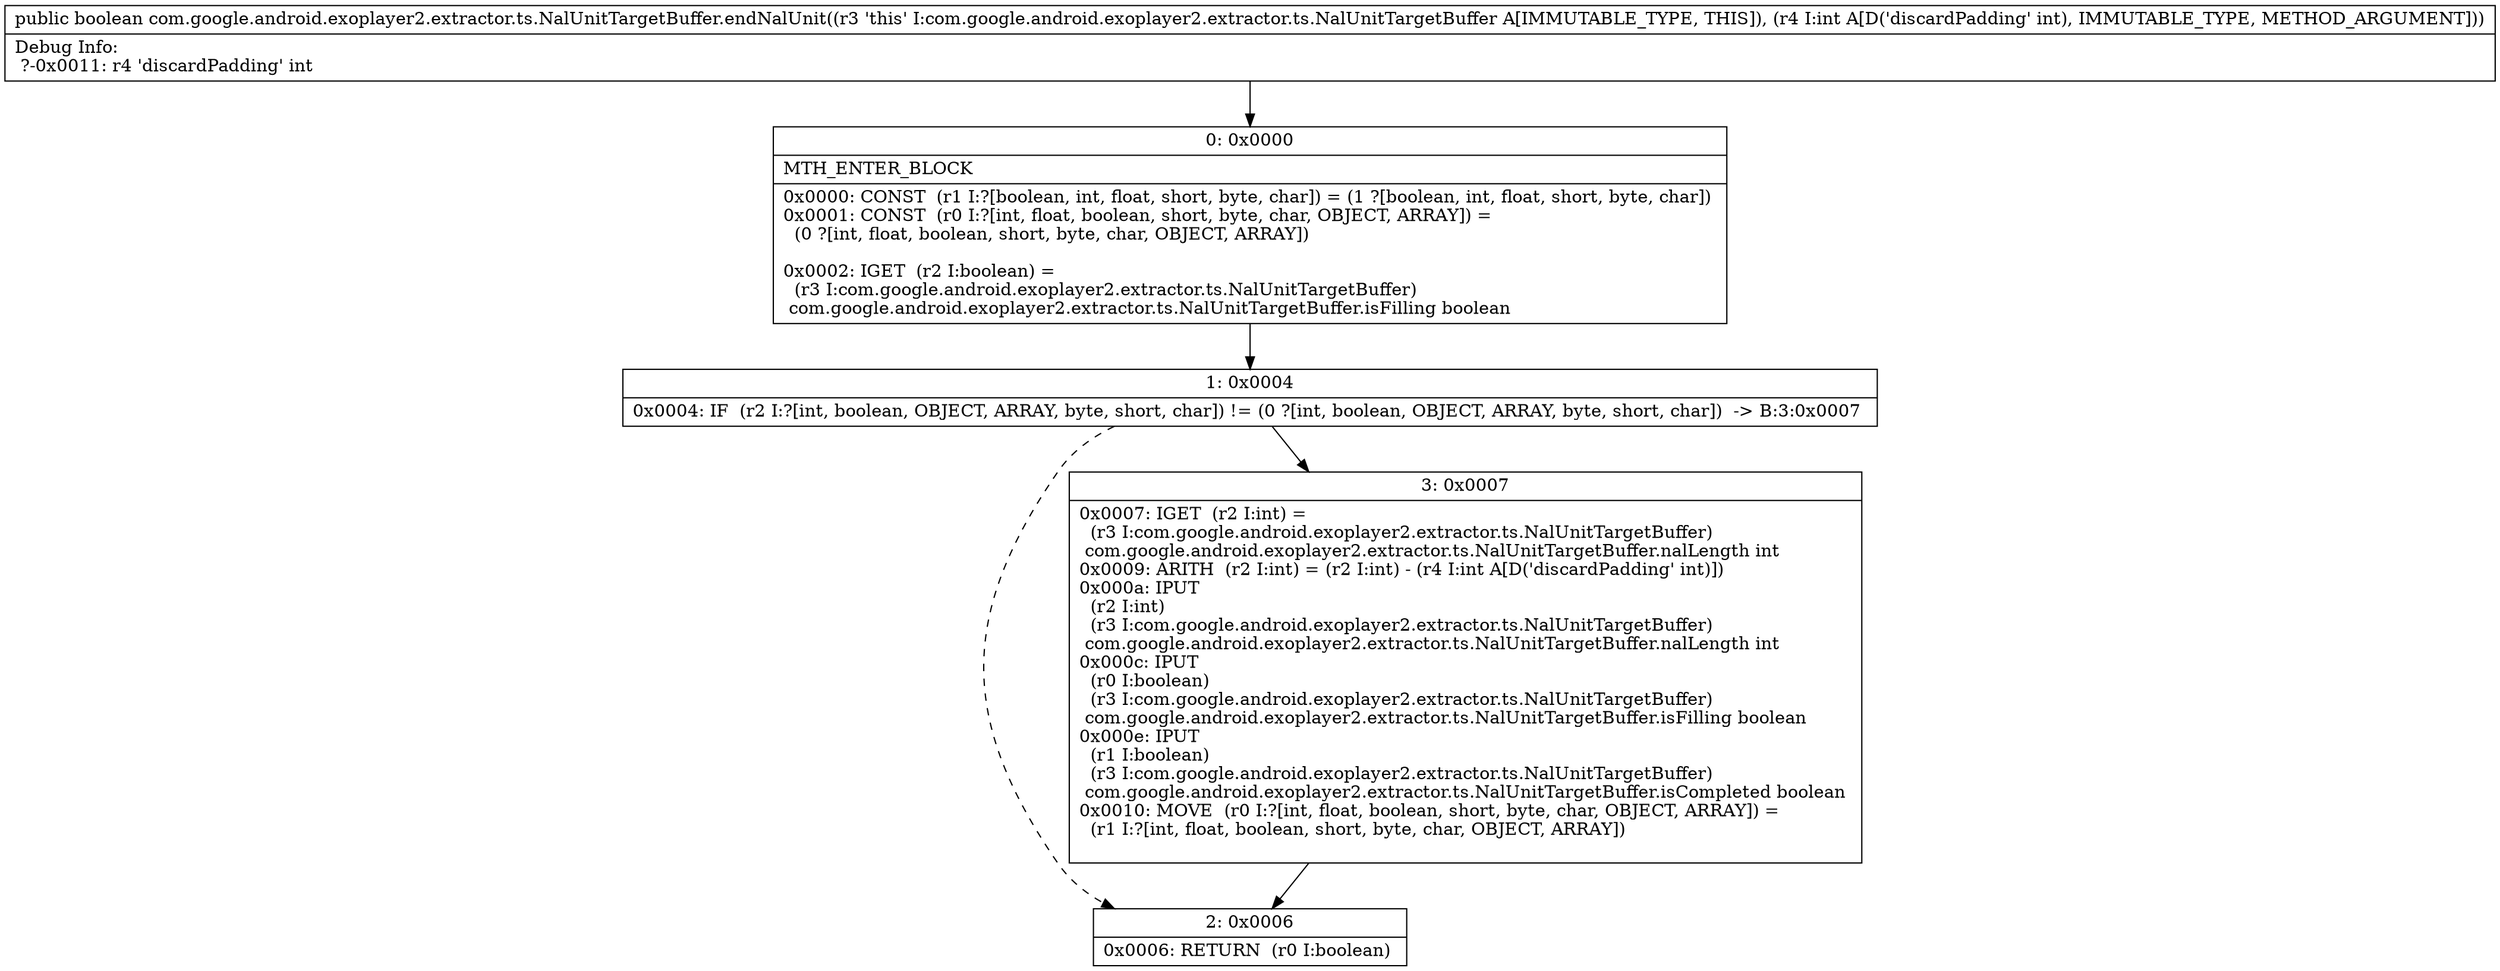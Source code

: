 digraph "CFG forcom.google.android.exoplayer2.extractor.ts.NalUnitTargetBuffer.endNalUnit(I)Z" {
Node_0 [shape=record,label="{0\:\ 0x0000|MTH_ENTER_BLOCK\l|0x0000: CONST  (r1 I:?[boolean, int, float, short, byte, char]) = (1 ?[boolean, int, float, short, byte, char]) \l0x0001: CONST  (r0 I:?[int, float, boolean, short, byte, char, OBJECT, ARRAY]) = \l  (0 ?[int, float, boolean, short, byte, char, OBJECT, ARRAY])\l \l0x0002: IGET  (r2 I:boolean) = \l  (r3 I:com.google.android.exoplayer2.extractor.ts.NalUnitTargetBuffer)\l com.google.android.exoplayer2.extractor.ts.NalUnitTargetBuffer.isFilling boolean \l}"];
Node_1 [shape=record,label="{1\:\ 0x0004|0x0004: IF  (r2 I:?[int, boolean, OBJECT, ARRAY, byte, short, char]) != (0 ?[int, boolean, OBJECT, ARRAY, byte, short, char])  \-\> B:3:0x0007 \l}"];
Node_2 [shape=record,label="{2\:\ 0x0006|0x0006: RETURN  (r0 I:boolean) \l}"];
Node_3 [shape=record,label="{3\:\ 0x0007|0x0007: IGET  (r2 I:int) = \l  (r3 I:com.google.android.exoplayer2.extractor.ts.NalUnitTargetBuffer)\l com.google.android.exoplayer2.extractor.ts.NalUnitTargetBuffer.nalLength int \l0x0009: ARITH  (r2 I:int) = (r2 I:int) \- (r4 I:int A[D('discardPadding' int)]) \l0x000a: IPUT  \l  (r2 I:int)\l  (r3 I:com.google.android.exoplayer2.extractor.ts.NalUnitTargetBuffer)\l com.google.android.exoplayer2.extractor.ts.NalUnitTargetBuffer.nalLength int \l0x000c: IPUT  \l  (r0 I:boolean)\l  (r3 I:com.google.android.exoplayer2.extractor.ts.NalUnitTargetBuffer)\l com.google.android.exoplayer2.extractor.ts.NalUnitTargetBuffer.isFilling boolean \l0x000e: IPUT  \l  (r1 I:boolean)\l  (r3 I:com.google.android.exoplayer2.extractor.ts.NalUnitTargetBuffer)\l com.google.android.exoplayer2.extractor.ts.NalUnitTargetBuffer.isCompleted boolean \l0x0010: MOVE  (r0 I:?[int, float, boolean, short, byte, char, OBJECT, ARRAY]) = \l  (r1 I:?[int, float, boolean, short, byte, char, OBJECT, ARRAY])\l \l}"];
MethodNode[shape=record,label="{public boolean com.google.android.exoplayer2.extractor.ts.NalUnitTargetBuffer.endNalUnit((r3 'this' I:com.google.android.exoplayer2.extractor.ts.NalUnitTargetBuffer A[IMMUTABLE_TYPE, THIS]), (r4 I:int A[D('discardPadding' int), IMMUTABLE_TYPE, METHOD_ARGUMENT]))  | Debug Info:\l  ?\-0x0011: r4 'discardPadding' int\l}"];
MethodNode -> Node_0;
Node_0 -> Node_1;
Node_1 -> Node_2[style=dashed];
Node_1 -> Node_3;
Node_3 -> Node_2;
}

